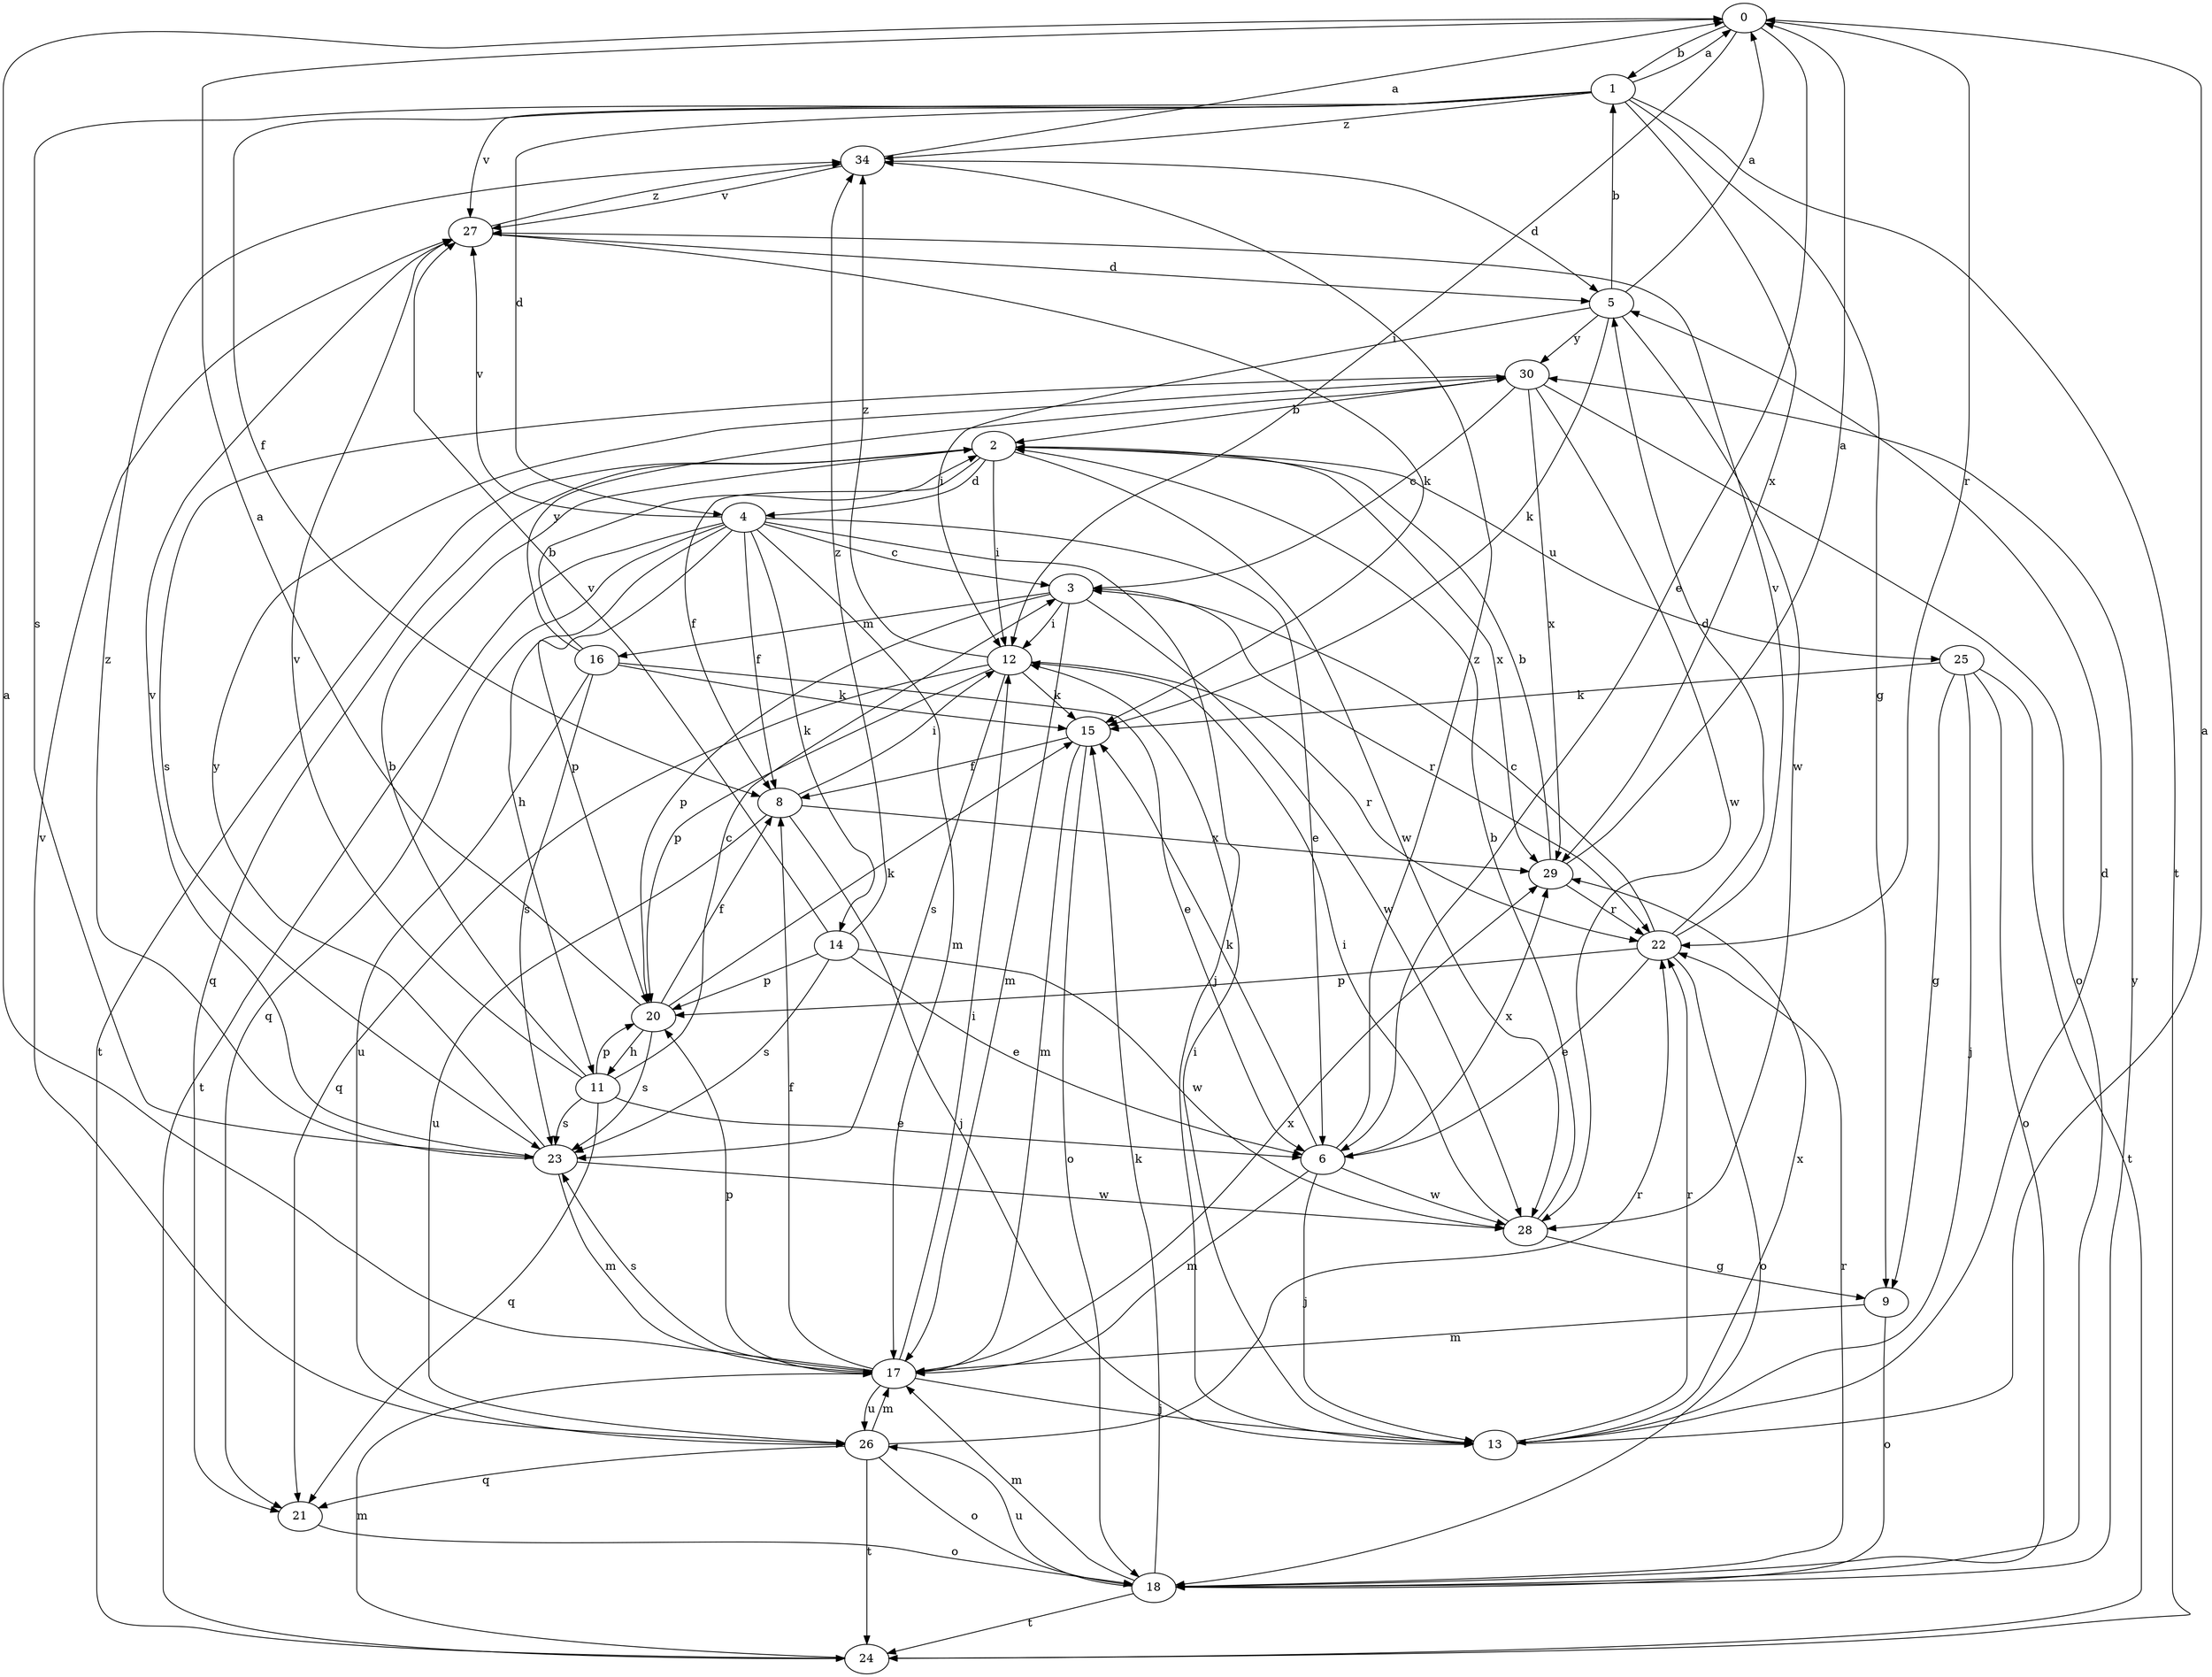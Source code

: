 strict digraph  {
0;
1;
2;
3;
4;
5;
6;
8;
9;
11;
12;
13;
14;
15;
16;
17;
18;
20;
21;
22;
23;
24;
25;
26;
27;
28;
29;
30;
34;
0 -> 1  [label=b];
0 -> 6  [label=e];
0 -> 12  [label=i];
0 -> 22  [label=r];
1 -> 0  [label=a];
1 -> 4  [label=d];
1 -> 8  [label=f];
1 -> 9  [label=g];
1 -> 23  [label=s];
1 -> 24  [label=t];
1 -> 27  [label=v];
1 -> 29  [label=x];
1 -> 34  [label=z];
2 -> 4  [label=d];
2 -> 8  [label=f];
2 -> 12  [label=i];
2 -> 21  [label=q];
2 -> 24  [label=t];
2 -> 25  [label=u];
2 -> 28  [label=w];
2 -> 29  [label=x];
3 -> 12  [label=i];
3 -> 16  [label=m];
3 -> 17  [label=m];
3 -> 20  [label=p];
3 -> 22  [label=r];
3 -> 28  [label=w];
4 -> 3  [label=c];
4 -> 6  [label=e];
4 -> 8  [label=f];
4 -> 11  [label=h];
4 -> 13  [label=j];
4 -> 14  [label=k];
4 -> 17  [label=m];
4 -> 20  [label=p];
4 -> 21  [label=q];
4 -> 24  [label=t];
4 -> 27  [label=v];
5 -> 0  [label=a];
5 -> 1  [label=b];
5 -> 12  [label=i];
5 -> 15  [label=k];
5 -> 28  [label=w];
5 -> 30  [label=y];
6 -> 13  [label=j];
6 -> 15  [label=k];
6 -> 17  [label=m];
6 -> 28  [label=w];
6 -> 29  [label=x];
6 -> 34  [label=z];
8 -> 12  [label=i];
8 -> 13  [label=j];
8 -> 26  [label=u];
8 -> 29  [label=x];
9 -> 17  [label=m];
9 -> 18  [label=o];
11 -> 2  [label=b];
11 -> 3  [label=c];
11 -> 6  [label=e];
11 -> 20  [label=p];
11 -> 21  [label=q];
11 -> 23  [label=s];
11 -> 27  [label=v];
12 -> 15  [label=k];
12 -> 20  [label=p];
12 -> 21  [label=q];
12 -> 22  [label=r];
12 -> 23  [label=s];
12 -> 34  [label=z];
13 -> 0  [label=a];
13 -> 5  [label=d];
13 -> 12  [label=i];
13 -> 22  [label=r];
13 -> 29  [label=x];
14 -> 6  [label=e];
14 -> 20  [label=p];
14 -> 23  [label=s];
14 -> 27  [label=v];
14 -> 28  [label=w];
14 -> 34  [label=z];
15 -> 8  [label=f];
15 -> 17  [label=m];
15 -> 18  [label=o];
16 -> 2  [label=b];
16 -> 6  [label=e];
16 -> 15  [label=k];
16 -> 23  [label=s];
16 -> 26  [label=u];
16 -> 30  [label=y];
17 -> 0  [label=a];
17 -> 8  [label=f];
17 -> 12  [label=i];
17 -> 13  [label=j];
17 -> 20  [label=p];
17 -> 23  [label=s];
17 -> 26  [label=u];
17 -> 29  [label=x];
18 -> 15  [label=k];
18 -> 17  [label=m];
18 -> 22  [label=r];
18 -> 24  [label=t];
18 -> 26  [label=u];
18 -> 30  [label=y];
20 -> 0  [label=a];
20 -> 8  [label=f];
20 -> 11  [label=h];
20 -> 15  [label=k];
20 -> 23  [label=s];
21 -> 18  [label=o];
22 -> 3  [label=c];
22 -> 5  [label=d];
22 -> 6  [label=e];
22 -> 18  [label=o];
22 -> 20  [label=p];
22 -> 27  [label=v];
23 -> 17  [label=m];
23 -> 27  [label=v];
23 -> 28  [label=w];
23 -> 30  [label=y];
23 -> 34  [label=z];
24 -> 17  [label=m];
25 -> 9  [label=g];
25 -> 13  [label=j];
25 -> 15  [label=k];
25 -> 18  [label=o];
25 -> 24  [label=t];
26 -> 17  [label=m];
26 -> 18  [label=o];
26 -> 21  [label=q];
26 -> 22  [label=r];
26 -> 24  [label=t];
26 -> 27  [label=v];
27 -> 5  [label=d];
27 -> 15  [label=k];
27 -> 34  [label=z];
28 -> 2  [label=b];
28 -> 9  [label=g];
28 -> 12  [label=i];
29 -> 0  [label=a];
29 -> 2  [label=b];
29 -> 22  [label=r];
30 -> 2  [label=b];
30 -> 3  [label=c];
30 -> 18  [label=o];
30 -> 23  [label=s];
30 -> 28  [label=w];
30 -> 29  [label=x];
34 -> 0  [label=a];
34 -> 5  [label=d];
34 -> 27  [label=v];
}
